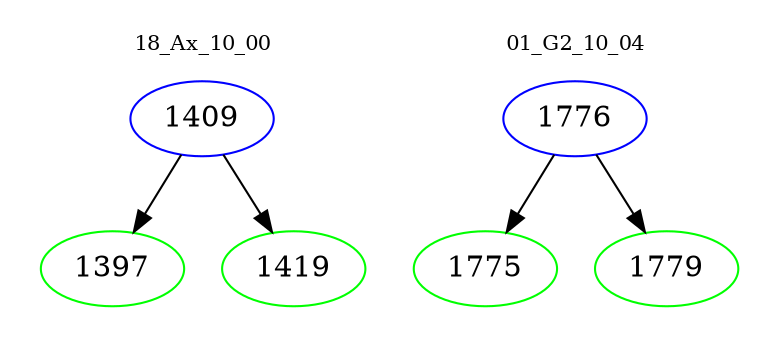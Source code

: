 digraph{
subgraph cluster_0 {
color = white
label = "18_Ax_10_00";
fontsize=10;
T0_1409 [label="1409", color="blue"]
T0_1409 -> T0_1397 [color="black"]
T0_1397 [label="1397", color="green"]
T0_1409 -> T0_1419 [color="black"]
T0_1419 [label="1419", color="green"]
}
subgraph cluster_1 {
color = white
label = "01_G2_10_04";
fontsize=10;
T1_1776 [label="1776", color="blue"]
T1_1776 -> T1_1775 [color="black"]
T1_1775 [label="1775", color="green"]
T1_1776 -> T1_1779 [color="black"]
T1_1779 [label="1779", color="green"]
}
}
